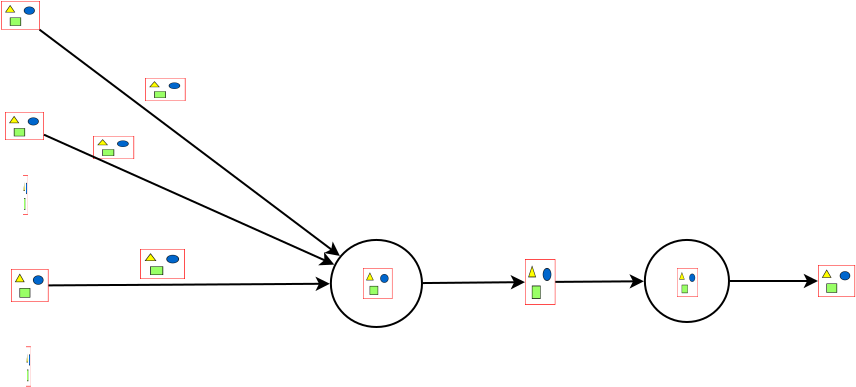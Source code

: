 <?xml version="1.0" encoding="UTF-8"?>
<dia:diagram xmlns:dia="http://www.lysator.liu.se/~alla/dia/">
  <dia:layer name="Background" visible="true" active="true">
    <dia:object type="Standard - Image" version="0" id="O0">
      <dia:attribute name="obj_pos">
        <dia:point val="4.55,3.75"/>
      </dia:attribute>
      <dia:attribute name="obj_bb">
        <dia:rectangle val="4.5,3.7;6.55,5.231"/>
      </dia:attribute>
      <dia:attribute name="elem_corner">
        <dia:point val="4.55,3.75"/>
      </dia:attribute>
      <dia:attribute name="elem_width">
        <dia:real val="1.95"/>
      </dia:attribute>
      <dia:attribute name="elem_height">
        <dia:real val="1.431"/>
      </dia:attribute>
      <dia:attribute name="draw_border">
        <dia:boolean val="false"/>
      </dia:attribute>
      <dia:attribute name="keep_aspect">
        <dia:boolean val="true"/>
      </dia:attribute>
      <dia:attribute name="file">
        <dia:string>#/home/jayden/Research/ClassifyingDriverBehavior/paper/pictures/equation/eq69.png#</dia:string>
      </dia:attribute>
    </dia:object>
    <dia:object type="Standard - Image" version="0" id="O1">
      <dia:attribute name="obj_pos">
        <dia:point val="4.75,9.3"/>
      </dia:attribute>
      <dia:attribute name="obj_bb">
        <dia:rectangle val="4.7,9.25;6.748,10.75"/>
      </dia:attribute>
      <dia:attribute name="elem_corner">
        <dia:point val="4.75,9.3"/>
      </dia:attribute>
      <dia:attribute name="elem_width">
        <dia:real val="1.948"/>
      </dia:attribute>
      <dia:attribute name="elem_height">
        <dia:real val="1.4"/>
      </dia:attribute>
      <dia:attribute name="draw_border">
        <dia:boolean val="false"/>
      </dia:attribute>
      <dia:attribute name="keep_aspect">
        <dia:boolean val="true"/>
      </dia:attribute>
      <dia:attribute name="file">
        <dia:string>#/home/jayden/Research/ClassifyingDriverBehavior/paper/pictures/equation/eq70.png#</dia:string>
      </dia:attribute>
    </dia:object>
    <dia:object type="Standard - Image" version="0" id="O2">
      <dia:attribute name="obj_pos">
        <dia:point val="5.05,17.15"/>
      </dia:attribute>
      <dia:attribute name="obj_bb">
        <dia:rectangle val="5,17.1;6.974,18.85"/>
      </dia:attribute>
      <dia:attribute name="elem_corner">
        <dia:point val="5.05,17.15"/>
      </dia:attribute>
      <dia:attribute name="elem_width">
        <dia:real val="1.874"/>
      </dia:attribute>
      <dia:attribute name="elem_height">
        <dia:real val="1.65"/>
      </dia:attribute>
      <dia:attribute name="draw_border">
        <dia:boolean val="false"/>
      </dia:attribute>
      <dia:attribute name="keep_aspect">
        <dia:boolean val="true"/>
      </dia:attribute>
      <dia:attribute name="file">
        <dia:string>#/home/jayden/Research/ClassifyingDriverBehavior/paper/pictures/equation/eq71.png#</dia:string>
      </dia:attribute>
    </dia:object>
    <dia:object type="Standard - Image" version="0" id="O3">
      <dia:attribute name="obj_pos">
        <dia:point val="11.75,7.6"/>
      </dia:attribute>
      <dia:attribute name="obj_bb">
        <dia:rectangle val="11.7,7.55;13.825,8.8"/>
      </dia:attribute>
      <dia:attribute name="elem_corner">
        <dia:point val="11.75,7.6"/>
      </dia:attribute>
      <dia:attribute name="elem_width">
        <dia:real val="2.025"/>
      </dia:attribute>
      <dia:attribute name="elem_height">
        <dia:real val="1.15"/>
      </dia:attribute>
      <dia:attribute name="draw_border">
        <dia:boolean val="false"/>
      </dia:attribute>
      <dia:attribute name="keep_aspect">
        <dia:boolean val="true"/>
      </dia:attribute>
      <dia:attribute name="file">
        <dia:string>#/home/jayden/Research/ClassifyingDriverBehavior/paper/pictures/equation/eq72.png#</dia:string>
      </dia:attribute>
    </dia:object>
    <dia:object type="Standard - Image" version="0" id="O4">
      <dia:attribute name="obj_pos">
        <dia:point val="9.15,10.5"/>
      </dia:attribute>
      <dia:attribute name="obj_bb">
        <dia:rectangle val="9.1,10.45;11.257,11.7"/>
      </dia:attribute>
      <dia:attribute name="elem_corner">
        <dia:point val="9.15,10.5"/>
      </dia:attribute>
      <dia:attribute name="elem_width">
        <dia:real val="2.057"/>
      </dia:attribute>
      <dia:attribute name="elem_height">
        <dia:real val="1.15"/>
      </dia:attribute>
      <dia:attribute name="draw_border">
        <dia:boolean val="false"/>
      </dia:attribute>
      <dia:attribute name="keep_aspect">
        <dia:boolean val="true"/>
      </dia:attribute>
      <dia:attribute name="file">
        <dia:string>#/home/jayden/Research/ClassifyingDriverBehavior/paper/pictures/equation/eq73.png#</dia:string>
      </dia:attribute>
    </dia:object>
    <dia:object type="Standard - Image" version="0" id="O5">
      <dia:attribute name="obj_pos">
        <dia:point val="11.5,16.15"/>
      </dia:attribute>
      <dia:attribute name="obj_bb">
        <dia:rectangle val="11.45,16.1;13.8,17.7"/>
      </dia:attribute>
      <dia:attribute name="elem_corner">
        <dia:point val="11.5,16.15"/>
      </dia:attribute>
      <dia:attribute name="elem_width">
        <dia:real val="2.25"/>
      </dia:attribute>
      <dia:attribute name="elem_height">
        <dia:real val="1.5"/>
      </dia:attribute>
      <dia:attribute name="draw_border">
        <dia:boolean val="false"/>
      </dia:attribute>
      <dia:attribute name="keep_aspect">
        <dia:boolean val="true"/>
      </dia:attribute>
      <dia:attribute name="file">
        <dia:string>#/home/jayden/Research/ClassifyingDriverBehavior/paper/pictures/equation/eq74.png#</dia:string>
      </dia:attribute>
    </dia:object>
    <dia:object type="Standard - Image" version="0" id="O6">
      <dia:attribute name="obj_pos">
        <dia:point val="30.75,16.65"/>
      </dia:attribute>
      <dia:attribute name="obj_bb">
        <dia:rectangle val="30.7,16.6;32.316,19"/>
      </dia:attribute>
      <dia:attribute name="elem_corner">
        <dia:point val="30.75,16.65"/>
      </dia:attribute>
      <dia:attribute name="elem_width">
        <dia:real val="1.516"/>
      </dia:attribute>
      <dia:attribute name="elem_height">
        <dia:real val="2.3"/>
      </dia:attribute>
      <dia:attribute name="draw_border">
        <dia:boolean val="false"/>
      </dia:attribute>
      <dia:attribute name="keep_aspect">
        <dia:boolean val="true"/>
      </dia:attribute>
      <dia:attribute name="file">
        <dia:string>#/home/jayden/Research/ClassifyingDriverBehavior/paper/pictures/equation/eq75.png#</dia:string>
      </dia:attribute>
    </dia:object>
    <dia:object type="Standard - Image" version="0" id="O7">
      <dia:attribute name="obj_pos">
        <dia:point val="45.4,16.95"/>
      </dia:attribute>
      <dia:attribute name="obj_bb">
        <dia:rectangle val="45.35,16.9;47.306,18.6"/>
      </dia:attribute>
      <dia:attribute name="elem_corner">
        <dia:point val="45.4,16.95"/>
      </dia:attribute>
      <dia:attribute name="elem_width">
        <dia:real val="1.856"/>
      </dia:attribute>
      <dia:attribute name="elem_height">
        <dia:real val="1.6"/>
      </dia:attribute>
      <dia:attribute name="draw_border">
        <dia:boolean val="false"/>
      </dia:attribute>
      <dia:attribute name="keep_aspect">
        <dia:boolean val="true"/>
      </dia:attribute>
      <dia:attribute name="file">
        <dia:string>#/home/jayden/Research/ClassifyingDriverBehavior/paper/pictures/equation/eq76.png#</dia:string>
      </dia:attribute>
    </dia:object>
    <dia:object type="Standard - Image" version="0" id="O8">
      <dia:attribute name="obj_pos">
        <dia:point val="5.65,12.45"/>
      </dia:attribute>
      <dia:attribute name="obj_bb">
        <dia:rectangle val="5.6,12.4;5.937,14.5"/>
      </dia:attribute>
      <dia:attribute name="elem_corner">
        <dia:point val="5.65,12.45"/>
      </dia:attribute>
      <dia:attribute name="elem_width">
        <dia:real val="0.237"/>
      </dia:attribute>
      <dia:attribute name="elem_height">
        <dia:real val="2.0"/>
      </dia:attribute>
      <dia:attribute name="draw_border">
        <dia:boolean val="false"/>
      </dia:attribute>
      <dia:attribute name="keep_aspect">
        <dia:boolean val="true"/>
      </dia:attribute>
      <dia:attribute name="file">
        <dia:string>#/home/jayden/Research/ClassifyingDriverBehavior/paper/pictures/equation/eq45.png#</dia:string>
      </dia:attribute>
    </dia:object>
    <dia:object type="Standard - Image" version="0" id="O9">
      <dia:attribute name="obj_pos">
        <dia:point val="5.8,21.025"/>
      </dia:attribute>
      <dia:attribute name="obj_bb">
        <dia:rectangle val="5.75,20.975;6.087,23.075"/>
      </dia:attribute>
      <dia:attribute name="elem_corner">
        <dia:point val="5.8,21.025"/>
      </dia:attribute>
      <dia:attribute name="elem_width">
        <dia:real val="0.237"/>
      </dia:attribute>
      <dia:attribute name="elem_height">
        <dia:real val="2.0"/>
      </dia:attribute>
      <dia:attribute name="draw_border">
        <dia:boolean val="false"/>
      </dia:attribute>
      <dia:attribute name="keep_aspect">
        <dia:boolean val="true"/>
      </dia:attribute>
      <dia:attribute name="file">
        <dia:string>#/home/jayden/Research/ClassifyingDriverBehavior/paper/pictures/equation/eq45.png#</dia:string>
      </dia:attribute>
    </dia:object>
    <dia:group>
      <dia:object type="Flowchart - Ellipse" version="0" id="O10">
        <dia:attribute name="obj_pos">
          <dia:point val="21.043,15.697"/>
        </dia:attribute>
        <dia:attribute name="obj_bb">
          <dia:rectangle val="20.993,15.647;25.65,20.1"/>
        </dia:attribute>
        <dia:attribute name="elem_corner">
          <dia:point val="21.043,15.697"/>
        </dia:attribute>
        <dia:attribute name="elem_width">
          <dia:real val="4.557"/>
        </dia:attribute>
        <dia:attribute name="elem_height">
          <dia:real val="4.353"/>
        </dia:attribute>
        <dia:attribute name="show_background">
          <dia:boolean val="true"/>
        </dia:attribute>
        <dia:attribute name="padding">
          <dia:real val="0.354"/>
        </dia:attribute>
        <dia:attribute name="text">
          <dia:composite type="text">
            <dia:attribute name="string">
              <dia:string>##</dia:string>
            </dia:attribute>
            <dia:attribute name="font">
              <dia:font family="sans" style="0" name="Helvetica"/>
            </dia:attribute>
            <dia:attribute name="height">
              <dia:real val="0.8"/>
            </dia:attribute>
            <dia:attribute name="pos">
              <dia:point val="23.322,18.068"/>
            </dia:attribute>
            <dia:attribute name="color">
              <dia:color val="#000000"/>
            </dia:attribute>
            <dia:attribute name="alignment">
              <dia:enum val="1"/>
            </dia:attribute>
          </dia:composite>
        </dia:attribute>
      </dia:object>
      <dia:object type="Standard - Image" version="0" id="O11">
        <dia:attribute name="obj_pos">
          <dia:point val="22.65,17.1"/>
        </dia:attribute>
        <dia:attribute name="obj_bb">
          <dia:rectangle val="22.6,17.05;24.171,18.7"/>
        </dia:attribute>
        <dia:attribute name="elem_corner">
          <dia:point val="22.65,17.1"/>
        </dia:attribute>
        <dia:attribute name="elem_width">
          <dia:real val="1.471"/>
        </dia:attribute>
        <dia:attribute name="elem_height">
          <dia:real val="1.55"/>
        </dia:attribute>
        <dia:attribute name="draw_border">
          <dia:boolean val="false"/>
        </dia:attribute>
        <dia:attribute name="keep_aspect">
          <dia:boolean val="true"/>
        </dia:attribute>
        <dia:attribute name="file">
          <dia:string>#/home/jayden/Research/ClassifyingDriverBehavior/paper/pictures/equation/eq5.png#</dia:string>
        </dia:attribute>
      </dia:object>
    </dia:group>
    <dia:group>
      <dia:object type="Flowchart - Ellipse" version="0" id="O12">
        <dia:attribute name="obj_pos">
          <dia:point val="36.743,15.697"/>
        </dia:attribute>
        <dia:attribute name="obj_bb">
          <dia:rectangle val="36.693,15.647;41,19.85"/>
        </dia:attribute>
        <dia:attribute name="elem_corner">
          <dia:point val="36.743,15.697"/>
        </dia:attribute>
        <dia:attribute name="elem_width">
          <dia:real val="4.207"/>
        </dia:attribute>
        <dia:attribute name="elem_height">
          <dia:real val="4.103"/>
        </dia:attribute>
        <dia:attribute name="show_background">
          <dia:boolean val="true"/>
        </dia:attribute>
        <dia:attribute name="padding">
          <dia:real val="0.354"/>
        </dia:attribute>
        <dia:attribute name="text">
          <dia:composite type="text">
            <dia:attribute name="string">
              <dia:string>##</dia:string>
            </dia:attribute>
            <dia:attribute name="font">
              <dia:font family="sans" style="0" name="Helvetica"/>
            </dia:attribute>
            <dia:attribute name="height">
              <dia:real val="0.8"/>
            </dia:attribute>
            <dia:attribute name="pos">
              <dia:point val="38.847,17.943"/>
            </dia:attribute>
            <dia:attribute name="color">
              <dia:color val="#000000"/>
            </dia:attribute>
            <dia:attribute name="alignment">
              <dia:enum val="1"/>
            </dia:attribute>
          </dia:composite>
        </dia:attribute>
      </dia:object>
      <dia:object type="Standard - Image" version="0" id="O13">
        <dia:attribute name="obj_pos">
          <dia:point val="38.35,17.1"/>
        </dia:attribute>
        <dia:attribute name="obj_bb">
          <dia:rectangle val="38.3,17.05;39.447,18.6"/>
        </dia:attribute>
        <dia:attribute name="elem_corner">
          <dia:point val="38.35,17.1"/>
        </dia:attribute>
        <dia:attribute name="elem_width">
          <dia:real val="1.047"/>
        </dia:attribute>
        <dia:attribute name="elem_height">
          <dia:real val="1.45"/>
        </dia:attribute>
        <dia:attribute name="draw_border">
          <dia:boolean val="false"/>
        </dia:attribute>
        <dia:attribute name="keep_aspect">
          <dia:boolean val="true"/>
        </dia:attribute>
        <dia:attribute name="file">
          <dia:string>#/home/jayden/Research/ClassifyingDriverBehavior/paper/pictures/equation/eq77.png#</dia:string>
        </dia:attribute>
      </dia:object>
    </dia:group>
    <dia:object type="Standard - Line" version="0" id="O14">
      <dia:attribute name="obj_pos">
        <dia:point val="25.649,17.852"/>
      </dia:attribute>
      <dia:attribute name="obj_bb">
        <dia:rectangle val="25.599,17.451;30.762,18.175"/>
      </dia:attribute>
      <dia:attribute name="conn_endpoints">
        <dia:point val="25.649,17.852"/>
        <dia:point val="30.65,17.808"/>
      </dia:attribute>
      <dia:attribute name="numcp">
        <dia:int val="1"/>
      </dia:attribute>
      <dia:attribute name="end_arrow">
        <dia:enum val="22"/>
      </dia:attribute>
      <dia:attribute name="end_arrow_length">
        <dia:real val="0.5"/>
      </dia:attribute>
      <dia:attribute name="end_arrow_width">
        <dia:real val="0.5"/>
      </dia:attribute>
      <dia:connections>
        <dia:connection handle="0" to="O10" connection="16"/>
        <dia:connection handle="1" to="O6" connection="8"/>
      </dia:connections>
    </dia:object>
    <dia:object type="Standard - Line" version="0" id="O15">
      <dia:attribute name="obj_pos">
        <dia:point val="32.365,17.794"/>
      </dia:attribute>
      <dia:attribute name="obj_bb">
        <dia:rectangle val="32.315,17.406;36.807,18.13"/>
      </dia:attribute>
      <dia:attribute name="conn_endpoints">
        <dia:point val="32.365,17.794"/>
        <dia:point val="36.695,17.764"/>
      </dia:attribute>
      <dia:attribute name="numcp">
        <dia:int val="1"/>
      </dia:attribute>
      <dia:attribute name="end_arrow">
        <dia:enum val="22"/>
      </dia:attribute>
      <dia:attribute name="end_arrow_length">
        <dia:real val="0.5"/>
      </dia:attribute>
      <dia:attribute name="end_arrow_width">
        <dia:real val="0.5"/>
      </dia:attribute>
      <dia:connections>
        <dia:connection handle="0" to="O6" connection="8"/>
        <dia:connection handle="1" to="O12" connection="16"/>
      </dia:connections>
    </dia:object>
    <dia:object type="Standard - Line" version="0" id="O16">
      <dia:attribute name="obj_pos">
        <dia:point val="40.999,17.749"/>
      </dia:attribute>
      <dia:attribute name="obj_bb">
        <dia:rectangle val="40.949,17.388;45.412,18.111"/>
      </dia:attribute>
      <dia:attribute name="conn_endpoints">
        <dia:point val="40.999,17.749"/>
        <dia:point val="45.301,17.75"/>
      </dia:attribute>
      <dia:attribute name="numcp">
        <dia:int val="1"/>
      </dia:attribute>
      <dia:attribute name="end_arrow">
        <dia:enum val="22"/>
      </dia:attribute>
      <dia:attribute name="end_arrow_length">
        <dia:real val="0.5"/>
      </dia:attribute>
      <dia:attribute name="end_arrow_width">
        <dia:real val="0.5"/>
      </dia:attribute>
      <dia:connections>
        <dia:connection handle="0" to="O12" connection="16"/>
        <dia:connection handle="1" to="O7" connection="8"/>
      </dia:connections>
    </dia:object>
    <dia:object type="Standard - Line" version="0" id="O17">
      <dia:attribute name="obj_pos">
        <dia:point val="7.024,17.969"/>
      </dia:attribute>
      <dia:attribute name="obj_bb">
        <dia:rectangle val="6.974,17.529;21.105,18.252"/>
      </dia:attribute>
      <dia:attribute name="conn_endpoints">
        <dia:point val="7.024,17.969"/>
        <dia:point val="20.994,17.887"/>
      </dia:attribute>
      <dia:attribute name="numcp">
        <dia:int val="1"/>
      </dia:attribute>
      <dia:attribute name="end_arrow">
        <dia:enum val="22"/>
      </dia:attribute>
      <dia:attribute name="end_arrow_length">
        <dia:real val="0.5"/>
      </dia:attribute>
      <dia:attribute name="end_arrow_width">
        <dia:real val="0.5"/>
      </dia:attribute>
      <dia:connections>
        <dia:connection handle="0" to="O2" connection="8"/>
        <dia:connection handle="1" to="O10" connection="16"/>
      </dia:connections>
    </dia:object>
    <dia:object type="Standard - Line" version="0" id="O18">
      <dia:attribute name="obj_pos">
        <dia:point val="6.794,10.479"/>
      </dia:attribute>
      <dia:attribute name="obj_bb">
        <dia:rectangle val="6.728,10.413;21.316,17.025"/>
      </dia:attribute>
      <dia:attribute name="conn_endpoints">
        <dia:point val="6.794,10.479"/>
        <dia:point val="21.214,16.93"/>
      </dia:attribute>
      <dia:attribute name="numcp">
        <dia:int val="1"/>
      </dia:attribute>
      <dia:attribute name="end_arrow">
        <dia:enum val="22"/>
      </dia:attribute>
      <dia:attribute name="end_arrow_length">
        <dia:real val="0.5"/>
      </dia:attribute>
      <dia:attribute name="end_arrow_width">
        <dia:real val="0.5"/>
      </dia:attribute>
      <dia:connections>
        <dia:connection handle="0" to="O1" connection="8"/>
        <dia:connection handle="1" to="O10" connection="16"/>
      </dia:connections>
    </dia:object>
    <dia:object type="Standard - Line" version="0" id="O19">
      <dia:attribute name="obj_pos">
        <dia:point val="6.599,5.275"/>
      </dia:attribute>
      <dia:attribute name="obj_bb">
        <dia:rectangle val="6.529,5.205;21.584,16.567"/>
      </dia:attribute>
      <dia:attribute name="conn_endpoints">
        <dia:point val="6.599,5.275"/>
        <dia:point val="21.495,16.497"/>
      </dia:attribute>
      <dia:attribute name="numcp">
        <dia:int val="1"/>
      </dia:attribute>
      <dia:attribute name="end_arrow">
        <dia:enum val="22"/>
      </dia:attribute>
      <dia:attribute name="end_arrow_length">
        <dia:real val="0.5"/>
      </dia:attribute>
      <dia:attribute name="end_arrow_width">
        <dia:real val="0.5"/>
      </dia:attribute>
      <dia:connections>
        <dia:connection handle="0" to="O0" connection="8"/>
        <dia:connection handle="1" to="O10" connection="16"/>
      </dia:connections>
    </dia:object>
  </dia:layer>
</dia:diagram>
